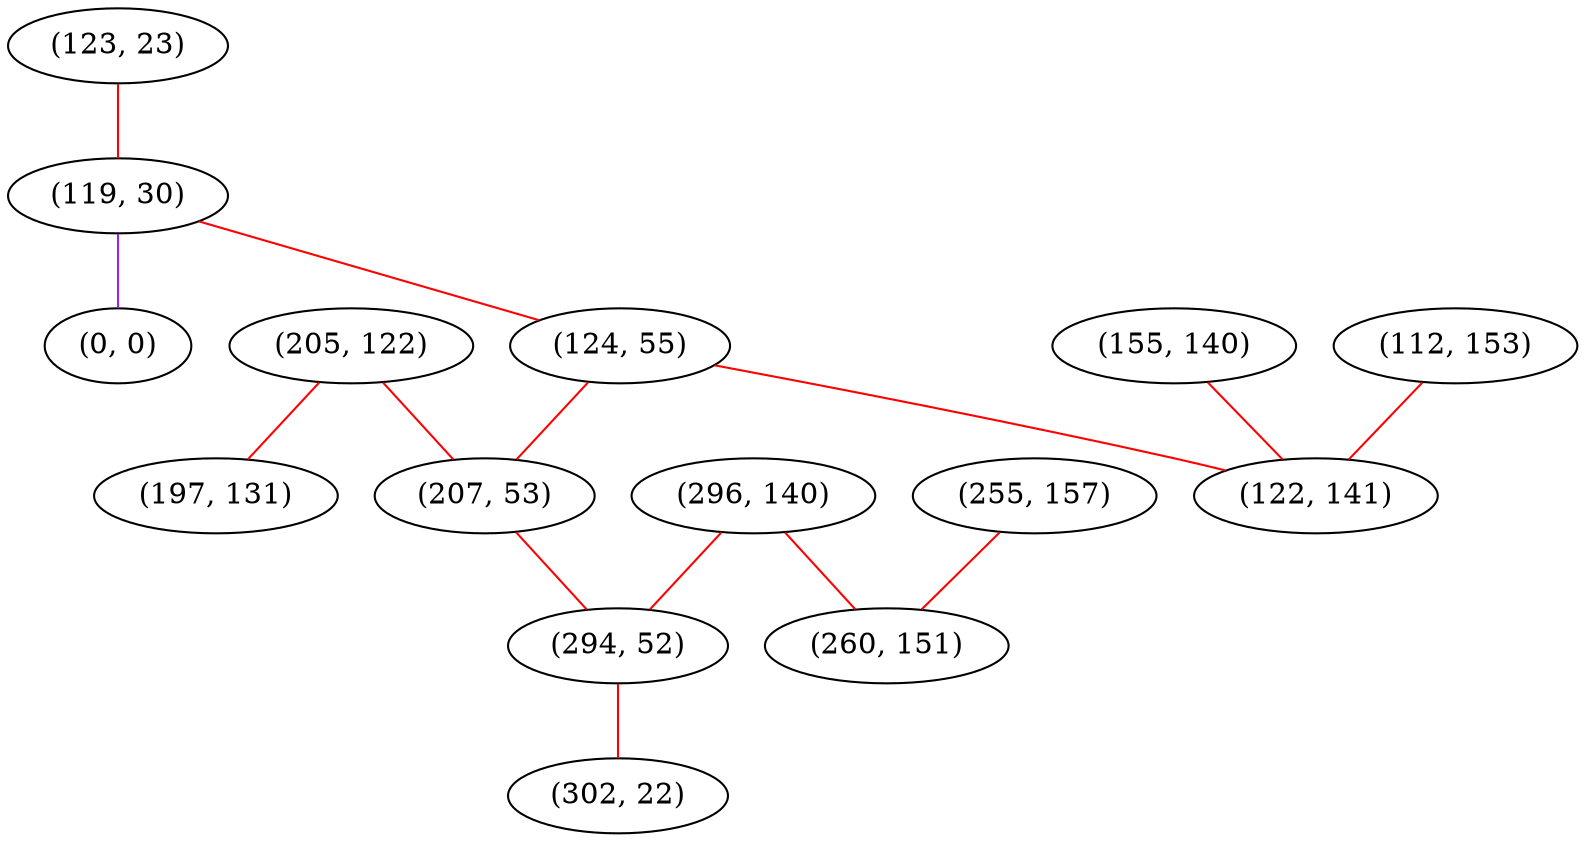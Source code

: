 graph "" {
"(123, 23)";
"(119, 30)";
"(255, 157)";
"(296, 140)";
"(205, 122)";
"(124, 55)";
"(207, 53)";
"(155, 140)";
"(294, 52)";
"(260, 151)";
"(0, 0)";
"(112, 153)";
"(122, 141)";
"(302, 22)";
"(197, 131)";
"(123, 23)" -- "(119, 30)"  [color=red, key=0, weight=1];
"(119, 30)" -- "(124, 55)"  [color=red, key=0, weight=1];
"(119, 30)" -- "(0, 0)"  [color=purple, key=0, weight=4];
"(255, 157)" -- "(260, 151)"  [color=red, key=0, weight=1];
"(296, 140)" -- "(294, 52)"  [color=red, key=0, weight=1];
"(296, 140)" -- "(260, 151)"  [color=red, key=0, weight=1];
"(205, 122)" -- "(207, 53)"  [color=red, key=0, weight=1];
"(205, 122)" -- "(197, 131)"  [color=red, key=0, weight=1];
"(124, 55)" -- "(122, 141)"  [color=red, key=0, weight=1];
"(124, 55)" -- "(207, 53)"  [color=red, key=0, weight=1];
"(207, 53)" -- "(294, 52)"  [color=red, key=0, weight=1];
"(155, 140)" -- "(122, 141)"  [color=red, key=0, weight=1];
"(294, 52)" -- "(302, 22)"  [color=red, key=0, weight=1];
"(112, 153)" -- "(122, 141)"  [color=red, key=0, weight=1];
}

